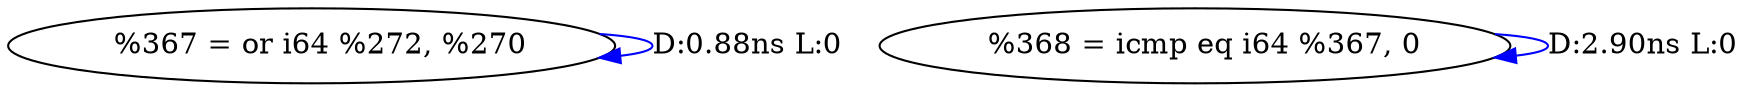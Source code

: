 digraph {
Node0x3354270[label="  %367 = or i64 %272, %270"];
Node0x3354270 -> Node0x3354270[label="D:0.88ns L:0",color=blue];
Node0x3354350[label="  %368 = icmp eq i64 %367, 0"];
Node0x3354350 -> Node0x3354350[label="D:2.90ns L:0",color=blue];
}
